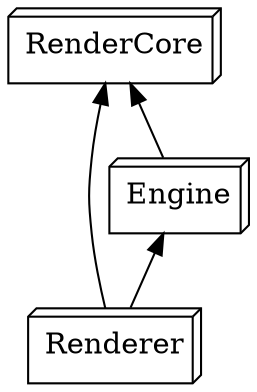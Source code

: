 digraph {
    rankdir="BT"
    RenderCore[shape=box3d];
    Engine[shape=box3d];
    Renderer[shape=box3d];
    {
        Renderer -> RenderCore
        Renderer -> Engine
        Engine -> RenderCore
    }
}
